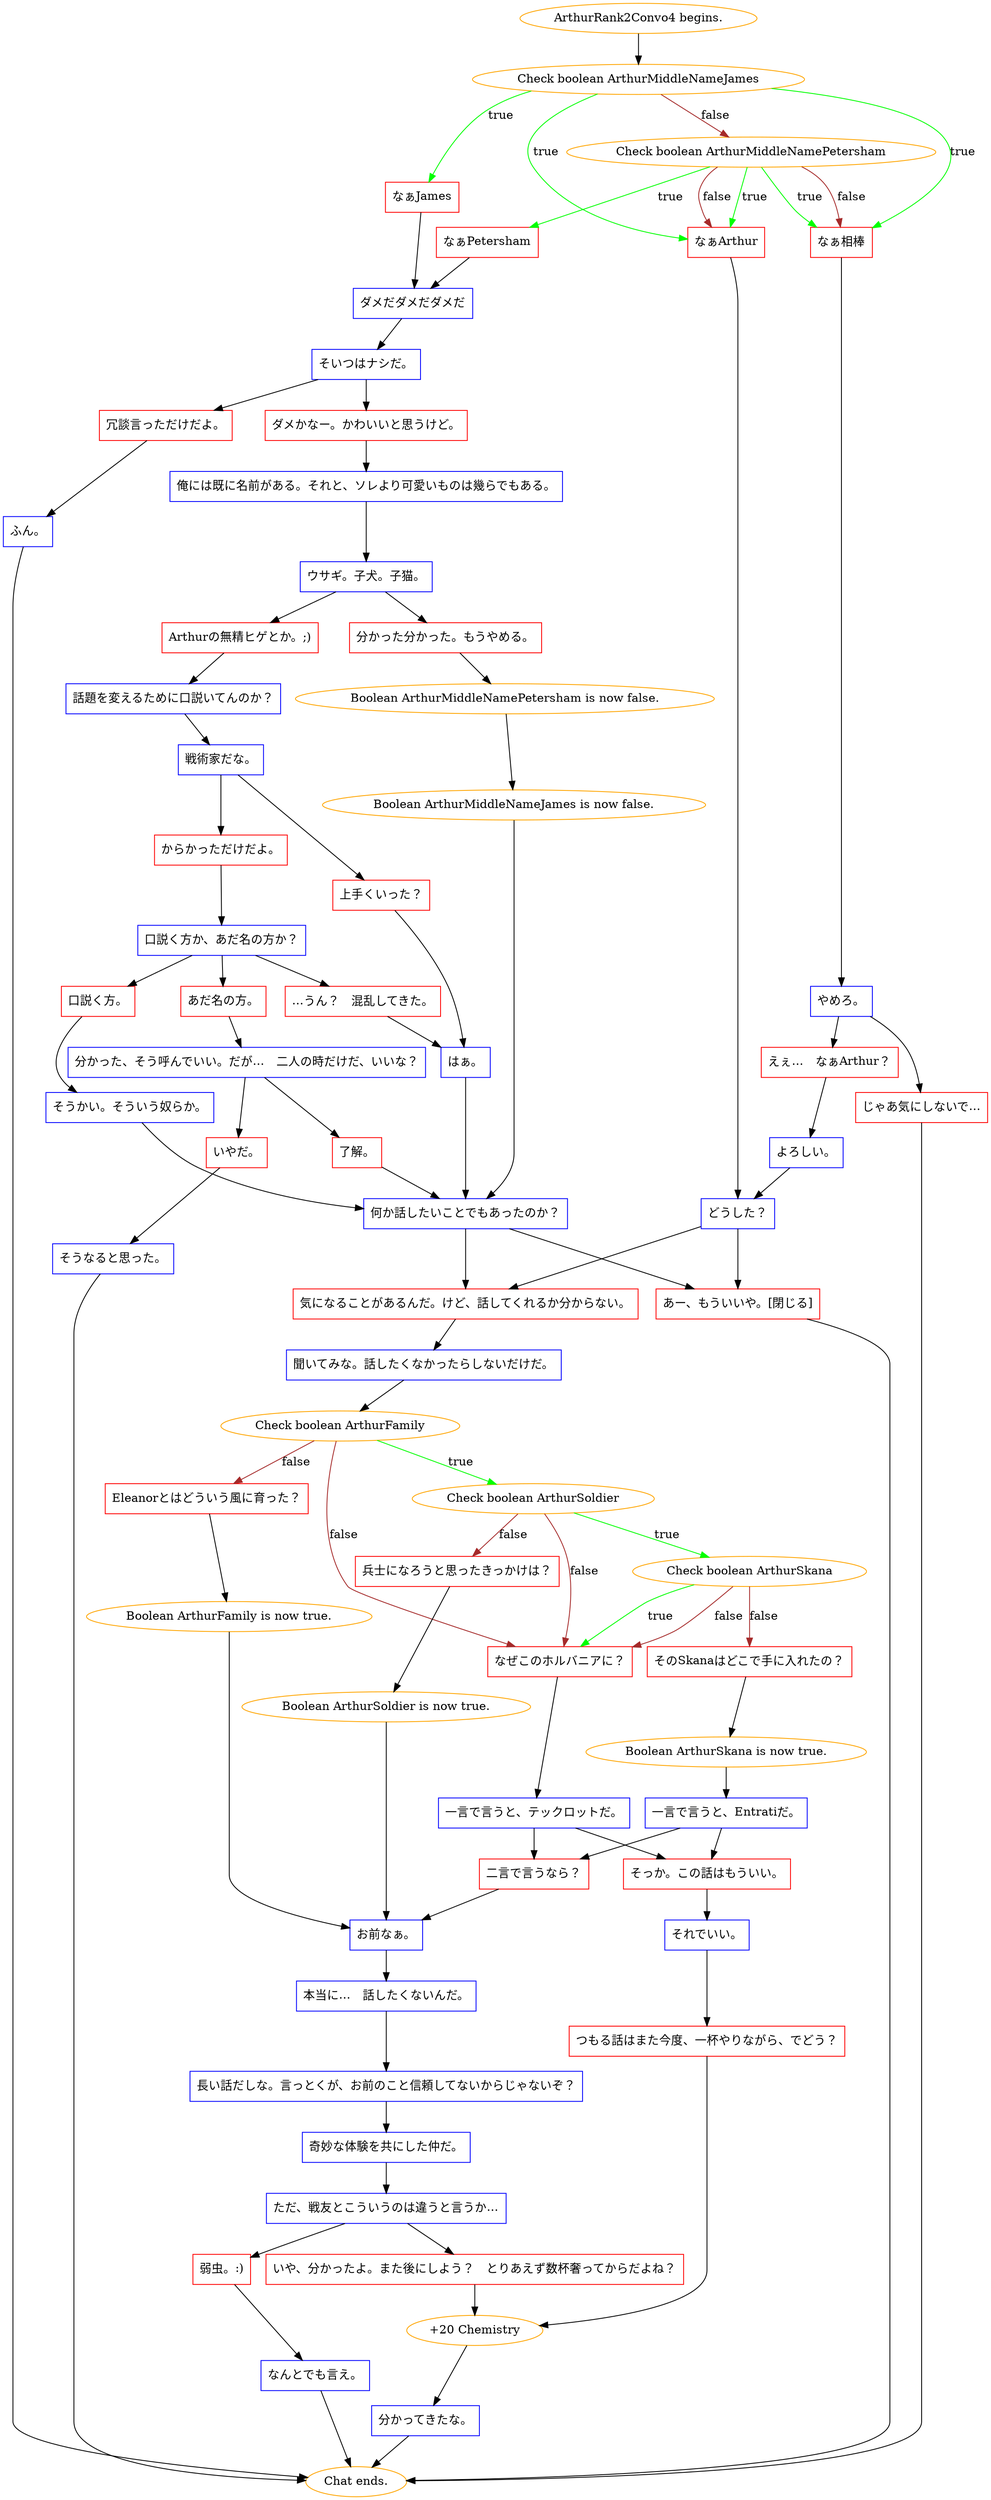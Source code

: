 digraph {
	"ArthurRank2Convo4 begins." [color=orange];
		"ArthurRank2Convo4 begins." -> j2624391343;
	j2624391343 [label="Check boolean ArthurMiddleNameJames",color=orange];
		j2624391343 -> j3541061543 [label=true,color=green];
		j2624391343 -> j1820782026 [label=true,color=green];
		j2624391343 -> j3724150549 [label=true,color=green];
		j2624391343 -> j3158952704 [label=false,color=brown];
	j3541061543 [label="なぁJames",shape=box,color=red];
		j3541061543 -> j3528477311;
	j1820782026 [label="なぁArthur",shape=box,color=red];
		j1820782026 -> j1140957787;
	j3724150549 [label="なぁ相棒",shape=box,color=red];
		j3724150549 -> j2849041167;
	j3158952704 [label="Check boolean ArthurMiddleNamePetersham",color=orange];
		j3158952704 -> j1672091948 [label=true,color=green];
		j3158952704 -> j1820782026 [label=true,color=green];
		j3158952704 -> j3724150549 [label=true,color=green];
		j3158952704 -> j1820782026 [label=false,color=brown];
		j3158952704 -> j3724150549 [label=false,color=brown];
	j3528477311 [label="ダメだダメだダメだ",shape=box,color=blue];
		j3528477311 -> j2430774772;
	j1140957787 [label="どうした？",shape=box,color=blue];
		j1140957787 -> j2926054769;
		j1140957787 -> j4160132650;
	j2849041167 [label="やめろ。",shape=box,color=blue];
		j2849041167 -> j345911524;
		j2849041167 -> j3444849312;
	j1672091948 [label="なぁPetersham",shape=box,color=red];
		j1672091948 -> j3528477311;
	j2430774772 [label="そいつはナシだ。",shape=box,color=blue];
		j2430774772 -> j210837874;
		j2430774772 -> j3001901318;
	j2926054769 [label="気になることがあるんだ。けど、話してくれるか分からない。",shape=box,color=red];
		j2926054769 -> j879353928;
	j4160132650 [label="あー、もういいや。[閉じる]",shape=box,color=red];
		j4160132650 -> "Chat ends.";
	j345911524 [label="じゃあ気にしないで…",shape=box,color=red];
		j345911524 -> "Chat ends.";
	j3444849312 [label="えぇ…　なぁArthur？",shape=box,color=red];
		j3444849312 -> j839776598;
	j210837874 [label="ダメかなー。かわいいと思うけど。",shape=box,color=red];
		j210837874 -> j2867005190;
	j3001901318 [label="冗談言っただけだよ。",shape=box,color=red];
		j3001901318 -> j2820696465;
	j879353928 [label="聞いてみな。話したくなかったらしないだけだ。",shape=box,color=blue];
		j879353928 -> j4236281560;
	"Chat ends." [color=orange];
	j839776598 [label="よろしい。",shape=box,color=blue];
		j839776598 -> j1140957787;
	j2867005190 [label="俺には既に名前がある。それと、ソレより可愛いものは幾らでもある。",shape=box,color=blue];
		j2867005190 -> j126426901;
	j2820696465 [label="ふん。",shape=box,color=blue];
		j2820696465 -> "Chat ends.";
	j4236281560 [label="Check boolean ArthurFamily",color=orange];
		j4236281560 -> j1869425841 [label=true,color=green];
		j4236281560 -> j1905548265 [label=false,color=brown];
		j4236281560 -> j4090724401 [label=false,color=brown];
	j126426901 [label="ウサギ。子犬。子猫。",shape=box,color=blue];
		j126426901 -> j2655100537;
		j126426901 -> j1019533260;
	j1869425841 [label="Check boolean ArthurSoldier",color=orange];
		j1869425841 -> j1478627454 [label=true,color=green];
		j1869425841 -> j1952064932 [label=false,color=brown];
		j1869425841 -> j4090724401 [label=false,color=brown];
	j1905548265 [label="Eleanorとはどういう風に育った？",shape=box,color=red];
		j1905548265 -> j2172877811;
	j4090724401 [label="なぜこのホルバニアに？",shape=box,color=red];
		j4090724401 -> j1977343793;
	j2655100537 [label="Arthurの無精ヒゲとか。;)",shape=box,color=red];
		j2655100537 -> j2122419296;
	j1019533260 [label="分かった分かった。もうやめる。",shape=box,color=red];
		j1019533260 -> j1800259366;
	j1478627454 [label="Check boolean ArthurSkana",color=orange];
		j1478627454 -> j4090724401 [label=true,color=green];
		j1478627454 -> j1592682241 [label=false,color=brown];
		j1478627454 -> j4090724401 [label=false,color=brown];
	j1952064932 [label="兵士になろうと思ったきっかけは？",shape=box,color=red];
		j1952064932 -> j2973194354;
	j2172877811 [label="Boolean ArthurFamily is now true.",color=orange];
		j2172877811 -> j3635523405;
	j1977343793 [label="一言で言うと、テックロットだ。",shape=box,color=blue];
		j1977343793 -> j987253405;
		j1977343793 -> j3199176243;
	j2122419296 [label="話題を変えるために口説いてんのか？",shape=box,color=blue];
		j2122419296 -> j876372891;
	j1800259366 [label="Boolean ArthurMiddleNamePetersham is now false.",color=orange];
		j1800259366 -> j198160435;
	j1592682241 [label="そのSkanaはどこで手に入れたの？",shape=box,color=red];
		j1592682241 -> j3542896855;
	j2973194354 [label="Boolean ArthurSoldier is now true.",color=orange];
		j2973194354 -> j3635523405;
	j3635523405 [label="お前なぁ。",shape=box,color=blue];
		j3635523405 -> j2306521408;
	j987253405 [label="そっか。この話はもういい。",shape=box,color=red];
		j987253405 -> j689498605;
	j3199176243 [label="二言で言うなら？",shape=box,color=red];
		j3199176243 -> j3635523405;
	j876372891 [label="戦術家だな。",shape=box,color=blue];
		j876372891 -> j1372094928;
		j876372891 -> j2333600643;
	j198160435 [label="Boolean ArthurMiddleNameJames is now false.",color=orange];
		j198160435 -> j2360379161;
	j3542896855 [label="Boolean ArthurSkana is now true.",color=orange];
		j3542896855 -> j2664018518;
	j2306521408 [label="本当に…　話したくないんだ。",shape=box,color=blue];
		j2306521408 -> j3361334320;
	j689498605 [label="それでいい。",shape=box,color=blue];
		j689498605 -> j3256333723;
	j1372094928 [label="上手くいった？",shape=box,color=red];
		j1372094928 -> j239536119;
	j2333600643 [label="からかっただけだよ。",shape=box,color=red];
		j2333600643 -> j1931878928;
	j2360379161 [label="何か話したいことでもあったのか？",shape=box,color=blue];
		j2360379161 -> j2926054769;
		j2360379161 -> j4160132650;
	j2664018518 [label="一言で言うと、Entratiだ。",shape=box,color=blue];
		j2664018518 -> j987253405;
		j2664018518 -> j3199176243;
	j3361334320 [label="長い話だしな。言っとくが、お前のこと信頼してないからじゃないぞ？",shape=box,color=blue];
		j3361334320 -> j554473986;
	j3256333723 [label="つもる話はまた今度、一杯やりながら、でどう？",shape=box,color=red];
		j3256333723 -> j3124806060;
	j239536119 [label="はぁ。",shape=box,color=blue];
		j239536119 -> j2360379161;
	j1931878928 [label="口説く方か、あだ名の方か？",shape=box,color=blue];
		j1931878928 -> j4212191034;
		j1931878928 -> j1733531762;
		j1931878928 -> j1153502253;
	j554473986 [label="奇妙な体験を共にした仲だ。",shape=box,color=blue];
		j554473986 -> j4195502141;
	j3124806060 [label="+20 Chemistry",color=orange];
		j3124806060 -> j661463629;
	j4212191034 [label="…うん？　混乱してきた。",shape=box,color=red];
		j4212191034 -> j239536119;
	j1733531762 [label="口説く方。",shape=box,color=red];
		j1733531762 -> j4270252394;
	j1153502253 [label="あだ名の方。",shape=box,color=red];
		j1153502253 -> j2157183598;
	j4195502141 [label="ただ、戦友とこういうのは違うと言うか…",shape=box,color=blue];
		j4195502141 -> j3334975677;
		j4195502141 -> j2163641633;
	j661463629 [label="分かってきたな。",shape=box,color=blue];
		j661463629 -> "Chat ends.";
	j4270252394 [label="そうかい。そういう奴らか。",shape=box,color=blue];
		j4270252394 -> j2360379161;
	j2157183598 [label="分かった、そう呼んでいい。だが…　二人の時だけだ、いいな？",shape=box,color=blue];
		j2157183598 -> j3070886079;
		j2157183598 -> j620658940;
	j3334975677 [label="いや、分かったよ。また後にしよう？　とりあえず数杯奢ってからだよね？",shape=box,color=red];
		j3334975677 -> j3124806060;
	j2163641633 [label="弱虫。:)",shape=box,color=red];
		j2163641633 -> j2867940570;
	j3070886079 [label="了解。",shape=box,color=red];
		j3070886079 -> j2360379161;
	j620658940 [label="いやだ。",shape=box,color=red];
		j620658940 -> j3205507368;
	j2867940570 [label="なんとでも言え。",shape=box,color=blue];
		j2867940570 -> "Chat ends.";
	j3205507368 [label="そうなると思った。",shape=box,color=blue];
		j3205507368 -> "Chat ends.";
}